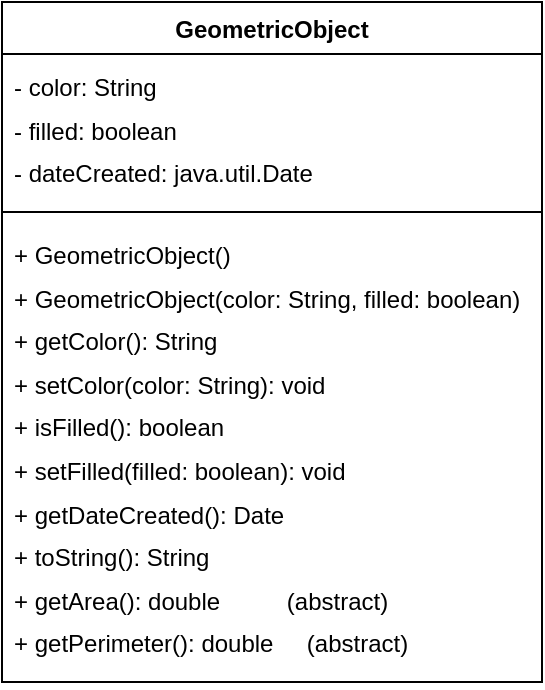 <mxfile version="27.1.1">
  <diagram name="Page-1" id="c4lcNRsMolZl0IEA_V5V">
    <mxGraphModel dx="707" dy="729" grid="1" gridSize="10" guides="1" tooltips="1" connect="1" arrows="1" fold="1" page="1" pageScale="1" pageWidth="850" pageHeight="1100" math="0" shadow="0">
      <root>
        <mxCell id="0" />
        <mxCell id="1" parent="0" />
        <mxCell id="y7YPNm6CZn9QZTvE1YFi-1" value="GeometricObject" style="swimlane;fontStyle=1;align=center;verticalAlign=top;childLayout=stackLayout;horizontal=1;startSize=26;horizontalStack=0;resizeParent=1;resizeParentMax=0;resizeLast=0;collapsible=1;marginBottom=0;whiteSpace=wrap;html=1;" vertex="1" parent="1">
          <mxGeometry x="40" y="40" width="270" height="340" as="geometry" />
        </mxCell>
        <mxCell id="y7YPNm6CZn9QZTvE1YFi-2" value="&lt;div style=&quot;line-height: 180%;&quot;&gt;&lt;div&gt;&lt;font&gt;- color: String&lt;/font&gt;&lt;/div&gt;&lt;div&gt;&lt;font&gt;- filled: boolean&lt;/font&gt;&lt;/div&gt;&lt;div&gt;&lt;font&gt;- dateCreated: java.util.Date&lt;/font&gt;&lt;/div&gt;&lt;/div&gt;" style="text;strokeColor=none;fillColor=none;align=left;verticalAlign=top;spacingLeft=4;spacingRight=4;overflow=hidden;rotatable=0;points=[[0,0.5],[1,0.5]];portConstraint=eastwest;whiteSpace=wrap;html=1;" vertex="1" parent="y7YPNm6CZn9QZTvE1YFi-1">
          <mxGeometry y="26" width="270" height="74" as="geometry" />
        </mxCell>
        <mxCell id="y7YPNm6CZn9QZTvE1YFi-3" value="" style="line;strokeWidth=1;fillColor=none;align=left;verticalAlign=middle;spacingTop=-1;spacingLeft=3;spacingRight=3;rotatable=0;labelPosition=right;points=[];portConstraint=eastwest;strokeColor=inherit;" vertex="1" parent="y7YPNm6CZn9QZTvE1YFi-1">
          <mxGeometry y="100" width="270" height="10" as="geometry" />
        </mxCell>
        <mxCell id="y7YPNm6CZn9QZTvE1YFi-4" value="&lt;div style=&quot;line-height: 180%;&quot;&gt;&lt;div&gt;+ GeometricObject()&lt;/div&gt;&lt;div&gt;+ GeometricObject(color: String, filled: boolean)&lt;/div&gt;&lt;div&gt;+ getColor(): String&lt;/div&gt;&lt;div&gt;+ setColor(color: String): void&lt;/div&gt;&lt;div&gt;+ isFilled(): boolean&lt;/div&gt;&lt;div&gt;+ setFilled(filled: boolean): void&lt;/div&gt;&lt;div&gt;+ getDateCreated(): Date&lt;/div&gt;&lt;div&gt;+ toString(): String&lt;/div&gt;&lt;div&gt;+ getArea(): double&amp;nbsp; &amp;nbsp; &amp;nbsp; &amp;nbsp; &amp;nbsp; (abstract)&lt;/div&gt;&lt;div&gt;+ getPerimeter(): double&amp;nbsp; &amp;nbsp; &amp;nbsp;(abstract)&lt;/div&gt;&lt;/div&gt;" style="text;strokeColor=none;fillColor=none;align=left;verticalAlign=top;spacingLeft=4;spacingRight=4;overflow=hidden;rotatable=0;points=[[0,0.5],[1,0.5]];portConstraint=eastwest;whiteSpace=wrap;html=1;" vertex="1" parent="y7YPNm6CZn9QZTvE1YFi-1">
          <mxGeometry y="110" width="270" height="230" as="geometry" />
        </mxCell>
      </root>
    </mxGraphModel>
  </diagram>
</mxfile>
